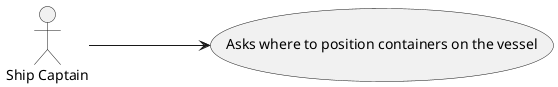 @startuml
'https://plantuml.com/use-case-diagram

left to right direction

:Ship Captain: as SC
(Asks where to position containers on the vessel) as (Use)

SC ---> (Use)
@enduml